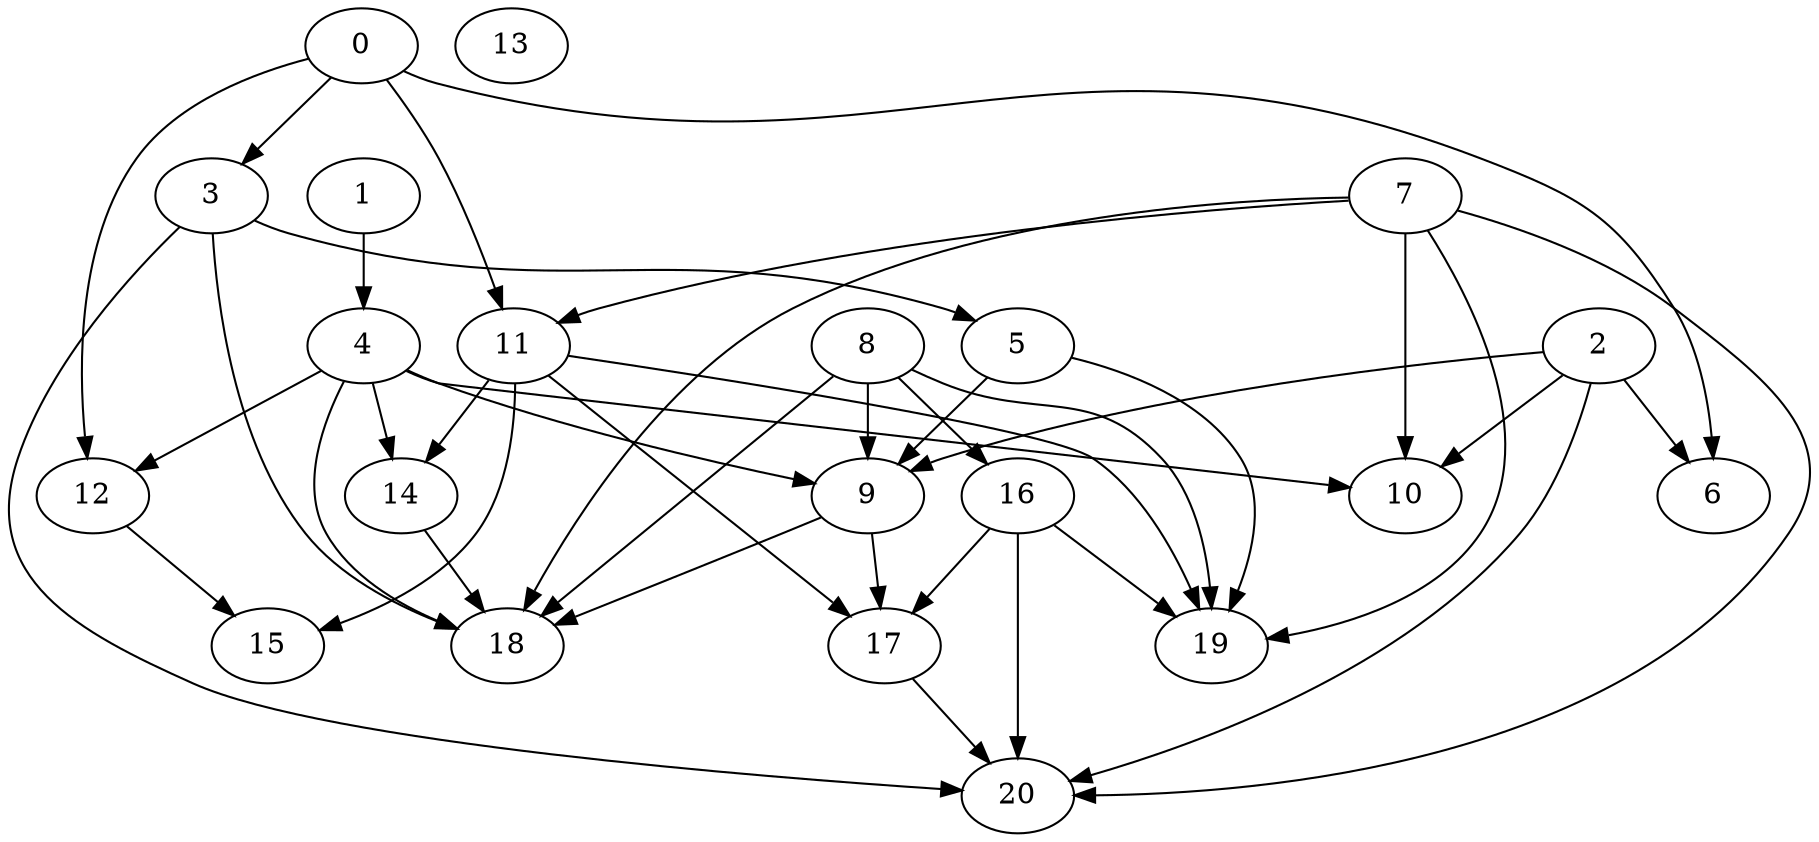 digraph "Random_Nodes_21_Density_1.90_CCR_0.10_WeightType_Random#1" {
	graph ["Duplicate states"=0,
		GraphType=Random,
		"Max states in OPEN"=0,
		Modes="120000ms; topo-ordered tasks, ; Pruning: task equivalence, fixed order ready list, ; F-value: ; Optimisation: best schedule length (\
SL) optimisation on equal, ",
		NumberOfTasks=21,
		"Pruned using list schedule length"=1,
		"States removed from OPEN"=0,
		TargetSystem="Homogeneous-6",
		"Time to schedule (ms)"=113,
		"Total idle time"=287,
		"Total schedule length"=540,
		"Total sequential time"=2218,
		"Total states created"=2
	];
	1	["Finish time"=187,
		Processor=0,
		"Start time"=0,
		Weight=187];
	4	["Finish time"=249,
		Processor=0,
		"Start time"=187,
		Weight=62];
	1 -> 4	[Weight=3];
	0	["Finish time"=41,
		Processor=1,
		"Start time"=0,
		Weight=41];
	3	["Finish time"=207,
		Processor=1,
		"Start time"=41,
		Weight=166];
	0 -> 3	[Weight=10];
	11	["Finish time"=187,
		Processor=2,
		"Start time"=104,
		Weight=83];
	0 -> 11	[Weight=10];
	12	["Finish time"=313,
		Processor=2,
		"Start time"=251,
		Weight=62];
	0 -> 12	[Weight=2];
	6	["Finish time"=394,
		Processor=3,
		"Start time"=207,
		Weight=187];
	0 -> 6	[Weight=3];
	5	["Finish time"=269,
		Processor=1,
		"Start time"=207,
		Weight=62];
	3 -> 5	[Weight=4];
	18	["Finish time"=540,
		Processor=0,
		"Start time"=353,
		Weight=187];
	3 -> 18	[Weight=9];
	20	["Finish time"=455,
		Processor=1,
		"Start time"=393,
		Weight=62];
	3 -> 20	[Weight=5];
	7	["Finish time"=104,
		Processor=2,
		"Start time"=0,
		Weight=104];
	7 -> 11	[Weight=6];
	7 -> 18	[Weight=3];
	10	["Finish time"=320,
		Processor=4,
		"Start time"=258,
		Weight=62];
	7 -> 10	[Weight=3];
	7 -> 20	[Weight=2];
	19	["Finish time"=317,
		Processor=5,
		"Start time"=276,
		Weight=41];
	7 -> 19	[Weight=6];
	2	["Finish time"=207,
		Processor=3,
		"Start time"=0,
		Weight=207];
	9	["Finish time"=331,
		Processor=1,
		"Start time"=269,
		Weight=62];
	2 -> 9	[Weight=10];
	2 -> 6	[Weight=3];
	2 -> 10	[Weight=7];
	2 -> 20	[Weight=4];
	14	["Finish time"=353,
		Processor=0,
		"Start time"=249,
		Weight=104];
	11 -> 14	[Weight=4];
	15	["Finish time"=479,
		Processor=2,
		"Start time"=313,
		Weight=166];
	11 -> 15	[Weight=8];
	17	["Finish time"=393,
		Processor=1,
		"Start time"=331,
		Weight=62];
	11 -> 17	[Weight=7];
	11 -> 19	[Weight=5];
	4 -> 14	[Weight=4];
	4 -> 9	[Weight=8];
	4 -> 12	[Weight=2];
	4 -> 18	[Weight=5];
	4 -> 10	[Weight=9];
	8	["Finish time"=83,
		Processor=4,
		"Start time"=0,
		Weight=83];
	8 -> 9	[Weight=5];
	16	["Finish time"=145,
		Processor=4,
		"Start time"=83,
		Weight=62];
	8 -> 16	[Weight=4];
	8 -> 18	[Weight=6];
	8 -> 19	[Weight=9];
	5 -> 9	[Weight=9];
	5 -> 19	[Weight=7];
	14 -> 18	[Weight=7];
	9 -> 18	[Weight=5];
	9 -> 17	[Weight=7];
	12 -> 15	[Weight=3];
	16 -> 17	[Weight=4];
	16 -> 20	[Weight=2];
	16 -> 19	[Weight=2];
	13	["Finish time"=166,
		Processor=5,
		"Start time"=0,
		Weight=166];
	17 -> 20	[Weight=10];
}
